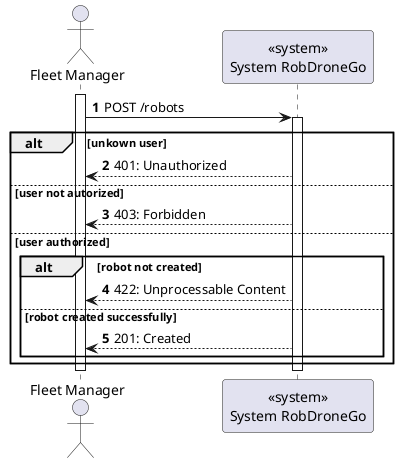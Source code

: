 @startuml
autonumber

actor "Fleet Manager" as actor
participant "<<system>>\nSystem RobDroneGo" as sys

activate actor
    actor -> sys: POST /robots

    activate sys
    alt unkown user
        sys --> actor : 401: Unauthorized
    else user not autorized
        sys --> actor : 403: Forbidden
    else user authorized
        alt robot not created
            sys --> actor : 422: Unprocessable Content
        else robot created successfully
            sys --> actor : 201: Created
        end
    end

    deactivate sys
deactivate actor


@enduml
